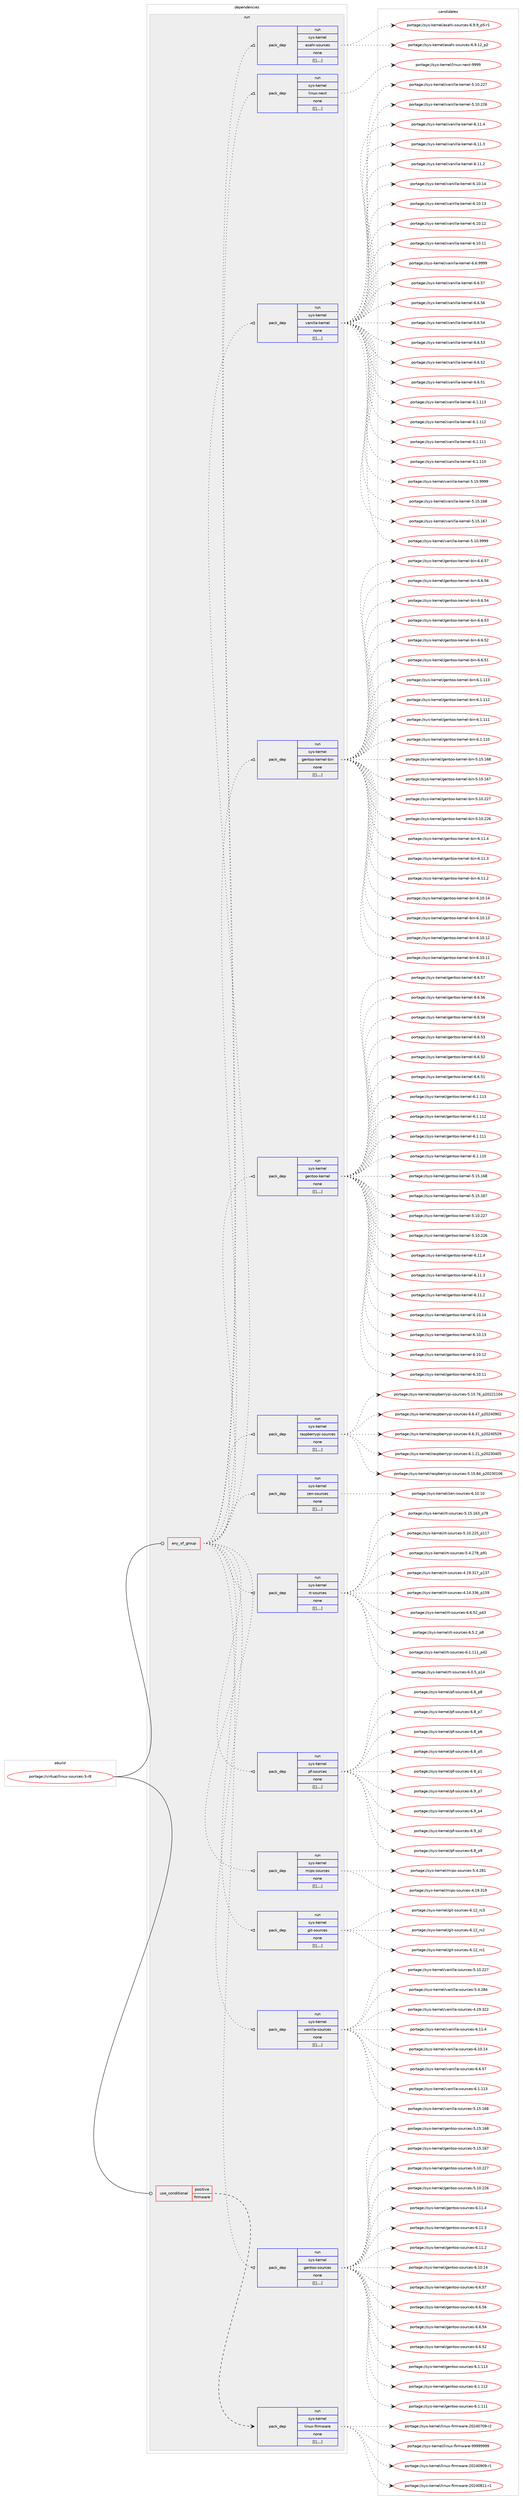 digraph prolog {

# *************
# Graph options
# *************

newrank=true;
concentrate=true;
compound=true;
graph [rankdir=LR,fontname=Helvetica,fontsize=10,ranksep=1.5];#, ranksep=2.5, nodesep=0.2];
edge  [arrowhead=vee];
node  [fontname=Helvetica,fontsize=10];

# **********
# The ebuild
# **********

subgraph cluster_leftcol {
color=gray;
label=<<i>ebuild</i>>;
id [label="portage://virtual/linux-sources-3-r8", color=red, width=4, href="../virtual/linux-sources-3-r8.svg"];
}

# ****************
# The dependencies
# ****************

subgraph cluster_midcol {
color=gray;
label=<<i>dependencies</i>>;
subgraph cluster_compile {
fillcolor="#eeeeee";
style=filled;
label=<<i>compile</i>>;
}
subgraph cluster_compileandrun {
fillcolor="#eeeeee";
style=filled;
label=<<i>compile and run</i>>;
}
subgraph cluster_run {
fillcolor="#eeeeee";
style=filled;
label=<<i>run</i>>;
subgraph any34 {
dependency1400 [label=<<TABLE BORDER="0" CELLBORDER="1" CELLSPACING="0" CELLPADDING="4"><TR><TD CELLPADDING="10">any_of_group</TD></TR></TABLE>>, shape=none, color=red];subgraph pack1113 {
dependency1401 [label=<<TABLE BORDER="0" CELLBORDER="1" CELLSPACING="0" CELLPADDING="4" WIDTH="220"><TR><TD ROWSPAN="6" CELLPADDING="30">pack_dep</TD></TR><TR><TD WIDTH="110">run</TD></TR><TR><TD>sys-kernel</TD></TR><TR><TD>gentoo-sources</TD></TR><TR><TD>none</TD></TR><TR><TD>[[],,,,]</TD></TR></TABLE>>, shape=none, color=blue];
}
dependency1400:e -> dependency1401:w [weight=20,style="dotted",arrowhead="oinv"];
subgraph pack1114 {
dependency1402 [label=<<TABLE BORDER="0" CELLBORDER="1" CELLSPACING="0" CELLPADDING="4" WIDTH="220"><TR><TD ROWSPAN="6" CELLPADDING="30">pack_dep</TD></TR><TR><TD WIDTH="110">run</TD></TR><TR><TD>sys-kernel</TD></TR><TR><TD>vanilla-sources</TD></TR><TR><TD>none</TD></TR><TR><TD>[[],,,,]</TD></TR></TABLE>>, shape=none, color=blue];
}
dependency1400:e -> dependency1402:w [weight=20,style="dotted",arrowhead="oinv"];
subgraph pack1115 {
dependency1403 [label=<<TABLE BORDER="0" CELLBORDER="1" CELLSPACING="0" CELLPADDING="4" WIDTH="220"><TR><TD ROWSPAN="6" CELLPADDING="30">pack_dep</TD></TR><TR><TD WIDTH="110">run</TD></TR><TR><TD>sys-kernel</TD></TR><TR><TD>git-sources</TD></TR><TR><TD>none</TD></TR><TR><TD>[[],,,,]</TD></TR></TABLE>>, shape=none, color=blue];
}
dependency1400:e -> dependency1403:w [weight=20,style="dotted",arrowhead="oinv"];
subgraph pack1116 {
dependency1404 [label=<<TABLE BORDER="0" CELLBORDER="1" CELLSPACING="0" CELLPADDING="4" WIDTH="220"><TR><TD ROWSPAN="6" CELLPADDING="30">pack_dep</TD></TR><TR><TD WIDTH="110">run</TD></TR><TR><TD>sys-kernel</TD></TR><TR><TD>mips-sources</TD></TR><TR><TD>none</TD></TR><TR><TD>[[],,,,]</TD></TR></TABLE>>, shape=none, color=blue];
}
dependency1400:e -> dependency1404:w [weight=20,style="dotted",arrowhead="oinv"];
subgraph pack1117 {
dependency1405 [label=<<TABLE BORDER="0" CELLBORDER="1" CELLSPACING="0" CELLPADDING="4" WIDTH="220"><TR><TD ROWSPAN="6" CELLPADDING="30">pack_dep</TD></TR><TR><TD WIDTH="110">run</TD></TR><TR><TD>sys-kernel</TD></TR><TR><TD>pf-sources</TD></TR><TR><TD>none</TD></TR><TR><TD>[[],,,,]</TD></TR></TABLE>>, shape=none, color=blue];
}
dependency1400:e -> dependency1405:w [weight=20,style="dotted",arrowhead="oinv"];
subgraph pack1118 {
dependency1406 [label=<<TABLE BORDER="0" CELLBORDER="1" CELLSPACING="0" CELLPADDING="4" WIDTH="220"><TR><TD ROWSPAN="6" CELLPADDING="30">pack_dep</TD></TR><TR><TD WIDTH="110">run</TD></TR><TR><TD>sys-kernel</TD></TR><TR><TD>rt-sources</TD></TR><TR><TD>none</TD></TR><TR><TD>[[],,,,]</TD></TR></TABLE>>, shape=none, color=blue];
}
dependency1400:e -> dependency1406:w [weight=20,style="dotted",arrowhead="oinv"];
subgraph pack1119 {
dependency1407 [label=<<TABLE BORDER="0" CELLBORDER="1" CELLSPACING="0" CELLPADDING="4" WIDTH="220"><TR><TD ROWSPAN="6" CELLPADDING="30">pack_dep</TD></TR><TR><TD WIDTH="110">run</TD></TR><TR><TD>sys-kernel</TD></TR><TR><TD>zen-sources</TD></TR><TR><TD>none</TD></TR><TR><TD>[[],,,,]</TD></TR></TABLE>>, shape=none, color=blue];
}
dependency1400:e -> dependency1407:w [weight=20,style="dotted",arrowhead="oinv"];
subgraph pack1120 {
dependency1408 [label=<<TABLE BORDER="0" CELLBORDER="1" CELLSPACING="0" CELLPADDING="4" WIDTH="220"><TR><TD ROWSPAN="6" CELLPADDING="30">pack_dep</TD></TR><TR><TD WIDTH="110">run</TD></TR><TR><TD>sys-kernel</TD></TR><TR><TD>raspberrypi-sources</TD></TR><TR><TD>none</TD></TR><TR><TD>[[],,,,]</TD></TR></TABLE>>, shape=none, color=blue];
}
dependency1400:e -> dependency1408:w [weight=20,style="dotted",arrowhead="oinv"];
subgraph pack1121 {
dependency1409 [label=<<TABLE BORDER="0" CELLBORDER="1" CELLSPACING="0" CELLPADDING="4" WIDTH="220"><TR><TD ROWSPAN="6" CELLPADDING="30">pack_dep</TD></TR><TR><TD WIDTH="110">run</TD></TR><TR><TD>sys-kernel</TD></TR><TR><TD>gentoo-kernel</TD></TR><TR><TD>none</TD></TR><TR><TD>[[],,,,]</TD></TR></TABLE>>, shape=none, color=blue];
}
dependency1400:e -> dependency1409:w [weight=20,style="dotted",arrowhead="oinv"];
subgraph pack1122 {
dependency1410 [label=<<TABLE BORDER="0" CELLBORDER="1" CELLSPACING="0" CELLPADDING="4" WIDTH="220"><TR><TD ROWSPAN="6" CELLPADDING="30">pack_dep</TD></TR><TR><TD WIDTH="110">run</TD></TR><TR><TD>sys-kernel</TD></TR><TR><TD>gentoo-kernel-bin</TD></TR><TR><TD>none</TD></TR><TR><TD>[[],,,,]</TD></TR></TABLE>>, shape=none, color=blue];
}
dependency1400:e -> dependency1410:w [weight=20,style="dotted",arrowhead="oinv"];
subgraph pack1123 {
dependency1411 [label=<<TABLE BORDER="0" CELLBORDER="1" CELLSPACING="0" CELLPADDING="4" WIDTH="220"><TR><TD ROWSPAN="6" CELLPADDING="30">pack_dep</TD></TR><TR><TD WIDTH="110">run</TD></TR><TR><TD>sys-kernel</TD></TR><TR><TD>vanilla-kernel</TD></TR><TR><TD>none</TD></TR><TR><TD>[[],,,,]</TD></TR></TABLE>>, shape=none, color=blue];
}
dependency1400:e -> dependency1411:w [weight=20,style="dotted",arrowhead="oinv"];
subgraph pack1124 {
dependency1412 [label=<<TABLE BORDER="0" CELLBORDER="1" CELLSPACING="0" CELLPADDING="4" WIDTH="220"><TR><TD ROWSPAN="6" CELLPADDING="30">pack_dep</TD></TR><TR><TD WIDTH="110">run</TD></TR><TR><TD>sys-kernel</TD></TR><TR><TD>linux-next</TD></TR><TR><TD>none</TD></TR><TR><TD>[[],,,,]</TD></TR></TABLE>>, shape=none, color=blue];
}
dependency1400:e -> dependency1412:w [weight=20,style="dotted",arrowhead="oinv"];
subgraph pack1125 {
dependency1413 [label=<<TABLE BORDER="0" CELLBORDER="1" CELLSPACING="0" CELLPADDING="4" WIDTH="220"><TR><TD ROWSPAN="6" CELLPADDING="30">pack_dep</TD></TR><TR><TD WIDTH="110">run</TD></TR><TR><TD>sys-kernel</TD></TR><TR><TD>asahi-sources</TD></TR><TR><TD>none</TD></TR><TR><TD>[[],,,,]</TD></TR></TABLE>>, shape=none, color=blue];
}
dependency1400:e -> dependency1413:w [weight=20,style="dotted",arrowhead="oinv"];
}
id:e -> dependency1400:w [weight=20,style="solid",arrowhead="odot"];
subgraph cond255 {
dependency1414 [label=<<TABLE BORDER="0" CELLBORDER="1" CELLSPACING="0" CELLPADDING="4"><TR><TD ROWSPAN="3" CELLPADDING="10">use_conditional</TD></TR><TR><TD>positive</TD></TR><TR><TD>firmware</TD></TR></TABLE>>, shape=none, color=red];
subgraph pack1126 {
dependency1415 [label=<<TABLE BORDER="0" CELLBORDER="1" CELLSPACING="0" CELLPADDING="4" WIDTH="220"><TR><TD ROWSPAN="6" CELLPADDING="30">pack_dep</TD></TR><TR><TD WIDTH="110">run</TD></TR><TR><TD>sys-kernel</TD></TR><TR><TD>linux-firmware</TD></TR><TR><TD>none</TD></TR><TR><TD>[[],,,,]</TD></TR></TABLE>>, shape=none, color=blue];
}
dependency1414:e -> dependency1415:w [weight=20,style="dashed",arrowhead="vee"];
}
id:e -> dependency1414:w [weight=20,style="solid",arrowhead="odot"];
}
}

# **************
# The candidates
# **************

subgraph cluster_choices {
rank=same;
color=gray;
label=<<i>candidates</i>>;

subgraph choice1113 {
color=black;
nodesep=1;
choice1151211154510710111411010110847103101110116111111451151111171149910111545544649494652 [label="portage://sys-kernel/gentoo-sources-6.11.4", color=red, width=4,href="../sys-kernel/gentoo-sources-6.11.4.svg"];
choice1151211154510710111411010110847103101110116111111451151111171149910111545544649494651 [label="portage://sys-kernel/gentoo-sources-6.11.3", color=red, width=4,href="../sys-kernel/gentoo-sources-6.11.3.svg"];
choice1151211154510710111411010110847103101110116111111451151111171149910111545544649494650 [label="portage://sys-kernel/gentoo-sources-6.11.2", color=red, width=4,href="../sys-kernel/gentoo-sources-6.11.2.svg"];
choice115121115451071011141101011084710310111011611111145115111117114991011154554464948464952 [label="portage://sys-kernel/gentoo-sources-6.10.14", color=red, width=4,href="../sys-kernel/gentoo-sources-6.10.14.svg"];
choice1151211154510710111411010110847103101110116111111451151111171149910111545544654465355 [label="portage://sys-kernel/gentoo-sources-6.6.57", color=red, width=4,href="../sys-kernel/gentoo-sources-6.6.57.svg"];
choice1151211154510710111411010110847103101110116111111451151111171149910111545544654465354 [label="portage://sys-kernel/gentoo-sources-6.6.56", color=red, width=4,href="../sys-kernel/gentoo-sources-6.6.56.svg"];
choice1151211154510710111411010110847103101110116111111451151111171149910111545544654465352 [label="portage://sys-kernel/gentoo-sources-6.6.54", color=red, width=4,href="../sys-kernel/gentoo-sources-6.6.54.svg"];
choice1151211154510710111411010110847103101110116111111451151111171149910111545544654465350 [label="portage://sys-kernel/gentoo-sources-6.6.52", color=red, width=4,href="../sys-kernel/gentoo-sources-6.6.52.svg"];
choice115121115451071011141101011084710310111011611111145115111117114991011154554464946494951 [label="portage://sys-kernel/gentoo-sources-6.1.113", color=red, width=4,href="../sys-kernel/gentoo-sources-6.1.113.svg"];
choice115121115451071011141101011084710310111011611111145115111117114991011154554464946494950 [label="portage://sys-kernel/gentoo-sources-6.1.112", color=red, width=4,href="../sys-kernel/gentoo-sources-6.1.112.svg"];
choice115121115451071011141101011084710310111011611111145115111117114991011154554464946494949 [label="portage://sys-kernel/gentoo-sources-6.1.111", color=red, width=4,href="../sys-kernel/gentoo-sources-6.1.111.svg"];
choice11512111545107101114110101108471031011101161111114511511111711499101115455346495346495456 [label="portage://sys-kernel/gentoo-sources-5.15.168", color=red, width=4,href="../sys-kernel/gentoo-sources-5.15.168.svg"];
choice11512111545107101114110101108471031011101161111114511511111711499101115455346495346495455 [label="portage://sys-kernel/gentoo-sources-5.15.167", color=red, width=4,href="../sys-kernel/gentoo-sources-5.15.167.svg"];
choice11512111545107101114110101108471031011101161111114511511111711499101115455346494846505055 [label="portage://sys-kernel/gentoo-sources-5.10.227", color=red, width=4,href="../sys-kernel/gentoo-sources-5.10.227.svg"];
choice11512111545107101114110101108471031011101161111114511511111711499101115455346494846505054 [label="portage://sys-kernel/gentoo-sources-5.10.226", color=red, width=4,href="../sys-kernel/gentoo-sources-5.10.226.svg"];
dependency1401:e -> choice1151211154510710111411010110847103101110116111111451151111171149910111545544649494652:w [style=dotted,weight="100"];
dependency1401:e -> choice1151211154510710111411010110847103101110116111111451151111171149910111545544649494651:w [style=dotted,weight="100"];
dependency1401:e -> choice1151211154510710111411010110847103101110116111111451151111171149910111545544649494650:w [style=dotted,weight="100"];
dependency1401:e -> choice115121115451071011141101011084710310111011611111145115111117114991011154554464948464952:w [style=dotted,weight="100"];
dependency1401:e -> choice1151211154510710111411010110847103101110116111111451151111171149910111545544654465355:w [style=dotted,weight="100"];
dependency1401:e -> choice1151211154510710111411010110847103101110116111111451151111171149910111545544654465354:w [style=dotted,weight="100"];
dependency1401:e -> choice1151211154510710111411010110847103101110116111111451151111171149910111545544654465352:w [style=dotted,weight="100"];
dependency1401:e -> choice1151211154510710111411010110847103101110116111111451151111171149910111545544654465350:w [style=dotted,weight="100"];
dependency1401:e -> choice115121115451071011141101011084710310111011611111145115111117114991011154554464946494951:w [style=dotted,weight="100"];
dependency1401:e -> choice115121115451071011141101011084710310111011611111145115111117114991011154554464946494950:w [style=dotted,weight="100"];
dependency1401:e -> choice115121115451071011141101011084710310111011611111145115111117114991011154554464946494949:w [style=dotted,weight="100"];
dependency1401:e -> choice11512111545107101114110101108471031011101161111114511511111711499101115455346495346495456:w [style=dotted,weight="100"];
dependency1401:e -> choice11512111545107101114110101108471031011101161111114511511111711499101115455346495346495455:w [style=dotted,weight="100"];
dependency1401:e -> choice11512111545107101114110101108471031011101161111114511511111711499101115455346494846505055:w [style=dotted,weight="100"];
dependency1401:e -> choice11512111545107101114110101108471031011101161111114511511111711499101115455346494846505054:w [style=dotted,weight="100"];
}
subgraph choice1114 {
color=black;
nodesep=1;
choice11512111545107101114110101108471189711010510810897451151111171149910111545544649494652 [label="portage://sys-kernel/vanilla-sources-6.11.4", color=red, width=4,href="../sys-kernel/vanilla-sources-6.11.4.svg"];
choice1151211154510710111411010110847118971101051081089745115111117114991011154554464948464952 [label="portage://sys-kernel/vanilla-sources-6.10.14", color=red, width=4,href="../sys-kernel/vanilla-sources-6.10.14.svg"];
choice11512111545107101114110101108471189711010510810897451151111171149910111545544654465355 [label="portage://sys-kernel/vanilla-sources-6.6.57", color=red, width=4,href="../sys-kernel/vanilla-sources-6.6.57.svg"];
choice1151211154510710111411010110847118971101051081089745115111117114991011154554464946494951 [label="portage://sys-kernel/vanilla-sources-6.1.113", color=red, width=4,href="../sys-kernel/vanilla-sources-6.1.113.svg"];
choice115121115451071011141101011084711897110105108108974511511111711499101115455346495346495456 [label="portage://sys-kernel/vanilla-sources-5.15.168", color=red, width=4,href="../sys-kernel/vanilla-sources-5.15.168.svg"];
choice115121115451071011141101011084711897110105108108974511511111711499101115455346494846505055 [label="portage://sys-kernel/vanilla-sources-5.10.227", color=red, width=4,href="../sys-kernel/vanilla-sources-5.10.227.svg"];
choice1151211154510710111411010110847118971101051081089745115111117114991011154553465246505652 [label="portage://sys-kernel/vanilla-sources-5.4.284", color=red, width=4,href="../sys-kernel/vanilla-sources-5.4.284.svg"];
choice115121115451071011141101011084711897110105108108974511511111711499101115455246495746515050 [label="portage://sys-kernel/vanilla-sources-4.19.322", color=red, width=4,href="../sys-kernel/vanilla-sources-4.19.322.svg"];
dependency1402:e -> choice11512111545107101114110101108471189711010510810897451151111171149910111545544649494652:w [style=dotted,weight="100"];
dependency1402:e -> choice1151211154510710111411010110847118971101051081089745115111117114991011154554464948464952:w [style=dotted,weight="100"];
dependency1402:e -> choice11512111545107101114110101108471189711010510810897451151111171149910111545544654465355:w [style=dotted,weight="100"];
dependency1402:e -> choice1151211154510710111411010110847118971101051081089745115111117114991011154554464946494951:w [style=dotted,weight="100"];
dependency1402:e -> choice115121115451071011141101011084711897110105108108974511511111711499101115455346495346495456:w [style=dotted,weight="100"];
dependency1402:e -> choice115121115451071011141101011084711897110105108108974511511111711499101115455346494846505055:w [style=dotted,weight="100"];
dependency1402:e -> choice1151211154510710111411010110847118971101051081089745115111117114991011154553465246505652:w [style=dotted,weight="100"];
dependency1402:e -> choice115121115451071011141101011084711897110105108108974511511111711499101115455246495746515050:w [style=dotted,weight="100"];
}
subgraph choice1115 {
color=black;
nodesep=1;
choice115121115451071011141101011084710310511645115111117114991011154554464950951149951 [label="portage://sys-kernel/git-sources-6.12_rc3", color=red, width=4,href="../sys-kernel/git-sources-6.12_rc3.svg"];
choice115121115451071011141101011084710310511645115111117114991011154554464950951149950 [label="portage://sys-kernel/git-sources-6.12_rc2", color=red, width=4,href="../sys-kernel/git-sources-6.12_rc2.svg"];
choice115121115451071011141101011084710310511645115111117114991011154554464950951149949 [label="portage://sys-kernel/git-sources-6.12_rc1", color=red, width=4,href="../sys-kernel/git-sources-6.12_rc1.svg"];
dependency1403:e -> choice115121115451071011141101011084710310511645115111117114991011154554464950951149951:w [style=dotted,weight="100"];
dependency1403:e -> choice115121115451071011141101011084710310511645115111117114991011154554464950951149950:w [style=dotted,weight="100"];
dependency1403:e -> choice115121115451071011141101011084710310511645115111117114991011154554464950951149949:w [style=dotted,weight="100"];
}
subgraph choice1116 {
color=black;
nodesep=1;
choice115121115451071011141101011084710910511211545115111117114991011154553465246505649 [label="portage://sys-kernel/mips-sources-5.4.281", color=red, width=4,href="../sys-kernel/mips-sources-5.4.281.svg"];
choice11512111545107101114110101108471091051121154511511111711499101115455246495746514957 [label="portage://sys-kernel/mips-sources-4.19.319", color=red, width=4,href="../sys-kernel/mips-sources-4.19.319.svg"];
dependency1404:e -> choice115121115451071011141101011084710910511211545115111117114991011154553465246505649:w [style=dotted,weight="100"];
dependency1404:e -> choice11512111545107101114110101108471091051121154511511111711499101115455246495746514957:w [style=dotted,weight="100"];
}
subgraph choice1117 {
color=black;
nodesep=1;
choice11512111545107101114110101108471121024511511111711499101115455446579511255 [label="portage://sys-kernel/pf-sources-6.9_p7", color=red, width=4,href="../sys-kernel/pf-sources-6.9_p7.svg"];
choice11512111545107101114110101108471121024511511111711499101115455446579511252 [label="portage://sys-kernel/pf-sources-6.9_p4", color=red, width=4,href="../sys-kernel/pf-sources-6.9_p4.svg"];
choice11512111545107101114110101108471121024511511111711499101115455446579511250 [label="portage://sys-kernel/pf-sources-6.9_p2", color=red, width=4,href="../sys-kernel/pf-sources-6.9_p2.svg"];
choice11512111545107101114110101108471121024511511111711499101115455446569511257 [label="portage://sys-kernel/pf-sources-6.8_p9", color=red, width=4,href="../sys-kernel/pf-sources-6.8_p9.svg"];
choice11512111545107101114110101108471121024511511111711499101115455446569511256 [label="portage://sys-kernel/pf-sources-6.8_p8", color=red, width=4,href="../sys-kernel/pf-sources-6.8_p8.svg"];
choice11512111545107101114110101108471121024511511111711499101115455446569511255 [label="portage://sys-kernel/pf-sources-6.8_p7", color=red, width=4,href="../sys-kernel/pf-sources-6.8_p7.svg"];
choice11512111545107101114110101108471121024511511111711499101115455446569511254 [label="portage://sys-kernel/pf-sources-6.8_p6", color=red, width=4,href="../sys-kernel/pf-sources-6.8_p6.svg"];
choice11512111545107101114110101108471121024511511111711499101115455446569511253 [label="portage://sys-kernel/pf-sources-6.8_p5", color=red, width=4,href="../sys-kernel/pf-sources-6.8_p5.svg"];
choice11512111545107101114110101108471121024511511111711499101115455446569511249 [label="portage://sys-kernel/pf-sources-6.8_p1", color=red, width=4,href="../sys-kernel/pf-sources-6.8_p1.svg"];
dependency1405:e -> choice11512111545107101114110101108471121024511511111711499101115455446579511255:w [style=dotted,weight="100"];
dependency1405:e -> choice11512111545107101114110101108471121024511511111711499101115455446579511252:w [style=dotted,weight="100"];
dependency1405:e -> choice11512111545107101114110101108471121024511511111711499101115455446579511250:w [style=dotted,weight="100"];
dependency1405:e -> choice11512111545107101114110101108471121024511511111711499101115455446569511257:w [style=dotted,weight="100"];
dependency1405:e -> choice11512111545107101114110101108471121024511511111711499101115455446569511256:w [style=dotted,weight="100"];
dependency1405:e -> choice11512111545107101114110101108471121024511511111711499101115455446569511255:w [style=dotted,weight="100"];
dependency1405:e -> choice11512111545107101114110101108471121024511511111711499101115455446569511254:w [style=dotted,weight="100"];
dependency1405:e -> choice11512111545107101114110101108471121024511511111711499101115455446569511253:w [style=dotted,weight="100"];
dependency1405:e -> choice11512111545107101114110101108471121024511511111711499101115455446569511249:w [style=dotted,weight="100"];
}
subgraph choice1118 {
color=black;
nodesep=1;
choice1151211154510710111411010110847114116451151111171149910111545544654465350951125251 [label="portage://sys-kernel/rt-sources-6.6.52_p43", color=red, width=4,href="../sys-kernel/rt-sources-6.6.52_p43.svg"];
choice115121115451071011141101011084711411645115111117114991011154554465346509511256 [label="portage://sys-kernel/rt-sources-6.5.2_p8", color=red, width=4,href="../sys-kernel/rt-sources-6.5.2_p8.svg"];
choice115121115451071011141101011084711411645115111117114991011154554464946494949951125250 [label="portage://sys-kernel/rt-sources-6.1.111_p42", color=red, width=4,href="../sys-kernel/rt-sources-6.1.111_p42.svg"];
choice11512111545107101114110101108471141164511511111711499101115455446484653951124952 [label="portage://sys-kernel/rt-sources-6.0.5_p14", color=red, width=4,href="../sys-kernel/rt-sources-6.0.5_p14.svg"];
choice11512111545107101114110101108471141164511511111711499101115455346495346495451951125556 [label="portage://sys-kernel/rt-sources-5.15.163_p78", color=red, width=4,href="../sys-kernel/rt-sources-5.15.163_p78.svg"];
choice1151211154510710111411010110847114116451151111171149910111545534649484650505395112494955 [label="portage://sys-kernel/rt-sources-5.10.225_p117", color=red, width=4,href="../sys-kernel/rt-sources-5.10.225_p117.svg"];
choice115121115451071011141101011084711411645115111117114991011154553465246505556951125749 [label="portage://sys-kernel/rt-sources-5.4.278_p91", color=red, width=4,href="../sys-kernel/rt-sources-5.4.278_p91.svg"];
choice1151211154510710111411010110847114116451151111171149910111545524649574651495595112495155 [label="portage://sys-kernel/rt-sources-4.19.317_p137", color=red, width=4,href="../sys-kernel/rt-sources-4.19.317_p137.svg"];
choice1151211154510710111411010110847114116451151111171149910111545524649524651515495112495357 [label="portage://sys-kernel/rt-sources-4.14.336_p159", color=red, width=4,href="../sys-kernel/rt-sources-4.14.336_p159.svg"];
dependency1406:e -> choice1151211154510710111411010110847114116451151111171149910111545544654465350951125251:w [style=dotted,weight="100"];
dependency1406:e -> choice115121115451071011141101011084711411645115111117114991011154554465346509511256:w [style=dotted,weight="100"];
dependency1406:e -> choice115121115451071011141101011084711411645115111117114991011154554464946494949951125250:w [style=dotted,weight="100"];
dependency1406:e -> choice11512111545107101114110101108471141164511511111711499101115455446484653951124952:w [style=dotted,weight="100"];
dependency1406:e -> choice11512111545107101114110101108471141164511511111711499101115455346495346495451951125556:w [style=dotted,weight="100"];
dependency1406:e -> choice1151211154510710111411010110847114116451151111171149910111545534649484650505395112494955:w [style=dotted,weight="100"];
dependency1406:e -> choice115121115451071011141101011084711411645115111117114991011154553465246505556951125749:w [style=dotted,weight="100"];
dependency1406:e -> choice1151211154510710111411010110847114116451151111171149910111545524649574651495595112495155:w [style=dotted,weight="100"];
dependency1406:e -> choice1151211154510710111411010110847114116451151111171149910111545524649524651515495112495357:w [style=dotted,weight="100"];
}
subgraph choice1119 {
color=black;
nodesep=1;
choice115121115451071011141101011084712210111045115111117114991011154554464948464948 [label="portage://sys-kernel/zen-sources-6.10.10", color=red, width=4,href="../sys-kernel/zen-sources-6.10.10.svg"];
dependency1407:e -> choice115121115451071011141101011084712210111045115111117114991011154554464948464948:w [style=dotted,weight="100"];
}
subgraph choice1120 {
color=black;
nodesep=1;
choice11512111545107101114110101108471149711511298101114114121112105451151111171149910111545544654465255951125048505248574850 [label="portage://sys-kernel/raspberrypi-sources-6.6.47_p20240902", color=red, width=4,href="../sys-kernel/raspberrypi-sources-6.6.47_p20240902.svg"];
choice11512111545107101114110101108471149711511298101114114121112105451151111171149910111545544654465149951125048505248535057 [label="portage://sys-kernel/raspberrypi-sources-6.6.31_p20240529", color=red, width=4,href="../sys-kernel/raspberrypi-sources-6.6.31_p20240529.svg"];
choice11512111545107101114110101108471149711511298101114114121112105451151111171149910111545544649465049951125048505148524853 [label="portage://sys-kernel/raspberrypi-sources-6.1.21_p20230405", color=red, width=4,href="../sys-kernel/raspberrypi-sources-6.1.21_p20230405.svg"];
choice1151211154510710111411010110847114971151129810111411412111210545115111117114991011154553464953465652951125048505148494854 [label="portage://sys-kernel/raspberrypi-sources-5.15.84_p20230106", color=red, width=4,href="../sys-kernel/raspberrypi-sources-5.15.84_p20230106.svg"];
choice1151211154510710111411010110847114971151129810111411412111210545115111117114991011154553464953465554951125048505049494852 [label="portage://sys-kernel/raspberrypi-sources-5.15.76_p20221104", color=red, width=4,href="../sys-kernel/raspberrypi-sources-5.15.76_p20221104.svg"];
dependency1408:e -> choice11512111545107101114110101108471149711511298101114114121112105451151111171149910111545544654465255951125048505248574850:w [style=dotted,weight="100"];
dependency1408:e -> choice11512111545107101114110101108471149711511298101114114121112105451151111171149910111545544654465149951125048505248535057:w [style=dotted,weight="100"];
dependency1408:e -> choice11512111545107101114110101108471149711511298101114114121112105451151111171149910111545544649465049951125048505148524853:w [style=dotted,weight="100"];
dependency1408:e -> choice1151211154510710111411010110847114971151129810111411412111210545115111117114991011154553464953465652951125048505148494854:w [style=dotted,weight="100"];
dependency1408:e -> choice1151211154510710111411010110847114971151129810111411412111210545115111117114991011154553464953465554951125048505049494852:w [style=dotted,weight="100"];
}
subgraph choice1121 {
color=black;
nodesep=1;
choice11512111545107101114110101108471031011101161111114510710111411010110845544649494652 [label="portage://sys-kernel/gentoo-kernel-6.11.4", color=red, width=4,href="../sys-kernel/gentoo-kernel-6.11.4.svg"];
choice11512111545107101114110101108471031011101161111114510710111411010110845544649494651 [label="portage://sys-kernel/gentoo-kernel-6.11.3", color=red, width=4,href="../sys-kernel/gentoo-kernel-6.11.3.svg"];
choice11512111545107101114110101108471031011101161111114510710111411010110845544649494650 [label="portage://sys-kernel/gentoo-kernel-6.11.2", color=red, width=4,href="../sys-kernel/gentoo-kernel-6.11.2.svg"];
choice1151211154510710111411010110847103101110116111111451071011141101011084554464948464952 [label="portage://sys-kernel/gentoo-kernel-6.10.14", color=red, width=4,href="../sys-kernel/gentoo-kernel-6.10.14.svg"];
choice1151211154510710111411010110847103101110116111111451071011141101011084554464948464951 [label="portage://sys-kernel/gentoo-kernel-6.10.13", color=red, width=4,href="../sys-kernel/gentoo-kernel-6.10.13.svg"];
choice1151211154510710111411010110847103101110116111111451071011141101011084554464948464950 [label="portage://sys-kernel/gentoo-kernel-6.10.12", color=red, width=4,href="../sys-kernel/gentoo-kernel-6.10.12.svg"];
choice1151211154510710111411010110847103101110116111111451071011141101011084554464948464949 [label="portage://sys-kernel/gentoo-kernel-6.10.11", color=red, width=4,href="../sys-kernel/gentoo-kernel-6.10.11.svg"];
choice11512111545107101114110101108471031011101161111114510710111411010110845544654465355 [label="portage://sys-kernel/gentoo-kernel-6.6.57", color=red, width=4,href="../sys-kernel/gentoo-kernel-6.6.57.svg"];
choice11512111545107101114110101108471031011101161111114510710111411010110845544654465354 [label="portage://sys-kernel/gentoo-kernel-6.6.56", color=red, width=4,href="../sys-kernel/gentoo-kernel-6.6.56.svg"];
choice11512111545107101114110101108471031011101161111114510710111411010110845544654465352 [label="portage://sys-kernel/gentoo-kernel-6.6.54", color=red, width=4,href="../sys-kernel/gentoo-kernel-6.6.54.svg"];
choice11512111545107101114110101108471031011101161111114510710111411010110845544654465351 [label="portage://sys-kernel/gentoo-kernel-6.6.53", color=red, width=4,href="../sys-kernel/gentoo-kernel-6.6.53.svg"];
choice11512111545107101114110101108471031011101161111114510710111411010110845544654465350 [label="portage://sys-kernel/gentoo-kernel-6.6.52", color=red, width=4,href="../sys-kernel/gentoo-kernel-6.6.52.svg"];
choice11512111545107101114110101108471031011101161111114510710111411010110845544654465349 [label="portage://sys-kernel/gentoo-kernel-6.6.51", color=red, width=4,href="../sys-kernel/gentoo-kernel-6.6.51.svg"];
choice1151211154510710111411010110847103101110116111111451071011141101011084554464946494951 [label="portage://sys-kernel/gentoo-kernel-6.1.113", color=red, width=4,href="../sys-kernel/gentoo-kernel-6.1.113.svg"];
choice1151211154510710111411010110847103101110116111111451071011141101011084554464946494950 [label="portage://sys-kernel/gentoo-kernel-6.1.112", color=red, width=4,href="../sys-kernel/gentoo-kernel-6.1.112.svg"];
choice1151211154510710111411010110847103101110116111111451071011141101011084554464946494949 [label="portage://sys-kernel/gentoo-kernel-6.1.111", color=red, width=4,href="../sys-kernel/gentoo-kernel-6.1.111.svg"];
choice1151211154510710111411010110847103101110116111111451071011141101011084554464946494948 [label="portage://sys-kernel/gentoo-kernel-6.1.110", color=red, width=4,href="../sys-kernel/gentoo-kernel-6.1.110.svg"];
choice115121115451071011141101011084710310111011611111145107101114110101108455346495346495456 [label="portage://sys-kernel/gentoo-kernel-5.15.168", color=red, width=4,href="../sys-kernel/gentoo-kernel-5.15.168.svg"];
choice115121115451071011141101011084710310111011611111145107101114110101108455346495346495455 [label="portage://sys-kernel/gentoo-kernel-5.15.167", color=red, width=4,href="../sys-kernel/gentoo-kernel-5.15.167.svg"];
choice115121115451071011141101011084710310111011611111145107101114110101108455346494846505055 [label="portage://sys-kernel/gentoo-kernel-5.10.227", color=red, width=4,href="../sys-kernel/gentoo-kernel-5.10.227.svg"];
choice115121115451071011141101011084710310111011611111145107101114110101108455346494846505054 [label="portage://sys-kernel/gentoo-kernel-5.10.226", color=red, width=4,href="../sys-kernel/gentoo-kernel-5.10.226.svg"];
dependency1409:e -> choice11512111545107101114110101108471031011101161111114510710111411010110845544649494652:w [style=dotted,weight="100"];
dependency1409:e -> choice11512111545107101114110101108471031011101161111114510710111411010110845544649494651:w [style=dotted,weight="100"];
dependency1409:e -> choice11512111545107101114110101108471031011101161111114510710111411010110845544649494650:w [style=dotted,weight="100"];
dependency1409:e -> choice1151211154510710111411010110847103101110116111111451071011141101011084554464948464952:w [style=dotted,weight="100"];
dependency1409:e -> choice1151211154510710111411010110847103101110116111111451071011141101011084554464948464951:w [style=dotted,weight="100"];
dependency1409:e -> choice1151211154510710111411010110847103101110116111111451071011141101011084554464948464950:w [style=dotted,weight="100"];
dependency1409:e -> choice1151211154510710111411010110847103101110116111111451071011141101011084554464948464949:w [style=dotted,weight="100"];
dependency1409:e -> choice11512111545107101114110101108471031011101161111114510710111411010110845544654465355:w [style=dotted,weight="100"];
dependency1409:e -> choice11512111545107101114110101108471031011101161111114510710111411010110845544654465354:w [style=dotted,weight="100"];
dependency1409:e -> choice11512111545107101114110101108471031011101161111114510710111411010110845544654465352:w [style=dotted,weight="100"];
dependency1409:e -> choice11512111545107101114110101108471031011101161111114510710111411010110845544654465351:w [style=dotted,weight="100"];
dependency1409:e -> choice11512111545107101114110101108471031011101161111114510710111411010110845544654465350:w [style=dotted,weight="100"];
dependency1409:e -> choice11512111545107101114110101108471031011101161111114510710111411010110845544654465349:w [style=dotted,weight="100"];
dependency1409:e -> choice1151211154510710111411010110847103101110116111111451071011141101011084554464946494951:w [style=dotted,weight="100"];
dependency1409:e -> choice1151211154510710111411010110847103101110116111111451071011141101011084554464946494950:w [style=dotted,weight="100"];
dependency1409:e -> choice1151211154510710111411010110847103101110116111111451071011141101011084554464946494949:w [style=dotted,weight="100"];
dependency1409:e -> choice1151211154510710111411010110847103101110116111111451071011141101011084554464946494948:w [style=dotted,weight="100"];
dependency1409:e -> choice115121115451071011141101011084710310111011611111145107101114110101108455346495346495456:w [style=dotted,weight="100"];
dependency1409:e -> choice115121115451071011141101011084710310111011611111145107101114110101108455346495346495455:w [style=dotted,weight="100"];
dependency1409:e -> choice115121115451071011141101011084710310111011611111145107101114110101108455346494846505055:w [style=dotted,weight="100"];
dependency1409:e -> choice115121115451071011141101011084710310111011611111145107101114110101108455346494846505054:w [style=dotted,weight="100"];
}
subgraph choice1122 {
color=black;
nodesep=1;
choice115121115451071011141101011084710310111011611111145107101114110101108459810511045544649494652 [label="portage://sys-kernel/gentoo-kernel-bin-6.11.4", color=red, width=4,href="../sys-kernel/gentoo-kernel-bin-6.11.4.svg"];
choice115121115451071011141101011084710310111011611111145107101114110101108459810511045544649494651 [label="portage://sys-kernel/gentoo-kernel-bin-6.11.3", color=red, width=4,href="../sys-kernel/gentoo-kernel-bin-6.11.3.svg"];
choice115121115451071011141101011084710310111011611111145107101114110101108459810511045544649494650 [label="portage://sys-kernel/gentoo-kernel-bin-6.11.2", color=red, width=4,href="../sys-kernel/gentoo-kernel-bin-6.11.2.svg"];
choice11512111545107101114110101108471031011101161111114510710111411010110845981051104554464948464952 [label="portage://sys-kernel/gentoo-kernel-bin-6.10.14", color=red, width=4,href="../sys-kernel/gentoo-kernel-bin-6.10.14.svg"];
choice11512111545107101114110101108471031011101161111114510710111411010110845981051104554464948464951 [label="portage://sys-kernel/gentoo-kernel-bin-6.10.13", color=red, width=4,href="../sys-kernel/gentoo-kernel-bin-6.10.13.svg"];
choice11512111545107101114110101108471031011101161111114510710111411010110845981051104554464948464950 [label="portage://sys-kernel/gentoo-kernel-bin-6.10.12", color=red, width=4,href="../sys-kernel/gentoo-kernel-bin-6.10.12.svg"];
choice11512111545107101114110101108471031011101161111114510710111411010110845981051104554464948464949 [label="portage://sys-kernel/gentoo-kernel-bin-6.10.11", color=red, width=4,href="../sys-kernel/gentoo-kernel-bin-6.10.11.svg"];
choice115121115451071011141101011084710310111011611111145107101114110101108459810511045544654465355 [label="portage://sys-kernel/gentoo-kernel-bin-6.6.57", color=red, width=4,href="../sys-kernel/gentoo-kernel-bin-6.6.57.svg"];
choice115121115451071011141101011084710310111011611111145107101114110101108459810511045544654465354 [label="portage://sys-kernel/gentoo-kernel-bin-6.6.56", color=red, width=4,href="../sys-kernel/gentoo-kernel-bin-6.6.56.svg"];
choice115121115451071011141101011084710310111011611111145107101114110101108459810511045544654465352 [label="portage://sys-kernel/gentoo-kernel-bin-6.6.54", color=red, width=4,href="../sys-kernel/gentoo-kernel-bin-6.6.54.svg"];
choice115121115451071011141101011084710310111011611111145107101114110101108459810511045544654465351 [label="portage://sys-kernel/gentoo-kernel-bin-6.6.53", color=red, width=4,href="../sys-kernel/gentoo-kernel-bin-6.6.53.svg"];
choice115121115451071011141101011084710310111011611111145107101114110101108459810511045544654465350 [label="portage://sys-kernel/gentoo-kernel-bin-6.6.52", color=red, width=4,href="../sys-kernel/gentoo-kernel-bin-6.6.52.svg"];
choice115121115451071011141101011084710310111011611111145107101114110101108459810511045544654465349 [label="portage://sys-kernel/gentoo-kernel-bin-6.6.51", color=red, width=4,href="../sys-kernel/gentoo-kernel-bin-6.6.51.svg"];
choice11512111545107101114110101108471031011101161111114510710111411010110845981051104554464946494951 [label="portage://sys-kernel/gentoo-kernel-bin-6.1.113", color=red, width=4,href="../sys-kernel/gentoo-kernel-bin-6.1.113.svg"];
choice11512111545107101114110101108471031011101161111114510710111411010110845981051104554464946494950 [label="portage://sys-kernel/gentoo-kernel-bin-6.1.112", color=red, width=4,href="../sys-kernel/gentoo-kernel-bin-6.1.112.svg"];
choice11512111545107101114110101108471031011101161111114510710111411010110845981051104554464946494949 [label="portage://sys-kernel/gentoo-kernel-bin-6.1.111", color=red, width=4,href="../sys-kernel/gentoo-kernel-bin-6.1.111.svg"];
choice11512111545107101114110101108471031011101161111114510710111411010110845981051104554464946494948 [label="portage://sys-kernel/gentoo-kernel-bin-6.1.110", color=red, width=4,href="../sys-kernel/gentoo-kernel-bin-6.1.110.svg"];
choice1151211154510710111411010110847103101110116111111451071011141101011084598105110455346495346495456 [label="portage://sys-kernel/gentoo-kernel-bin-5.15.168", color=red, width=4,href="../sys-kernel/gentoo-kernel-bin-5.15.168.svg"];
choice1151211154510710111411010110847103101110116111111451071011141101011084598105110455346495346495455 [label="portage://sys-kernel/gentoo-kernel-bin-5.15.167", color=red, width=4,href="../sys-kernel/gentoo-kernel-bin-5.15.167.svg"];
choice1151211154510710111411010110847103101110116111111451071011141101011084598105110455346494846505055 [label="portage://sys-kernel/gentoo-kernel-bin-5.10.227", color=red, width=4,href="../sys-kernel/gentoo-kernel-bin-5.10.227.svg"];
choice1151211154510710111411010110847103101110116111111451071011141101011084598105110455346494846505054 [label="portage://sys-kernel/gentoo-kernel-bin-5.10.226", color=red, width=4,href="../sys-kernel/gentoo-kernel-bin-5.10.226.svg"];
dependency1410:e -> choice115121115451071011141101011084710310111011611111145107101114110101108459810511045544649494652:w [style=dotted,weight="100"];
dependency1410:e -> choice115121115451071011141101011084710310111011611111145107101114110101108459810511045544649494651:w [style=dotted,weight="100"];
dependency1410:e -> choice115121115451071011141101011084710310111011611111145107101114110101108459810511045544649494650:w [style=dotted,weight="100"];
dependency1410:e -> choice11512111545107101114110101108471031011101161111114510710111411010110845981051104554464948464952:w [style=dotted,weight="100"];
dependency1410:e -> choice11512111545107101114110101108471031011101161111114510710111411010110845981051104554464948464951:w [style=dotted,weight="100"];
dependency1410:e -> choice11512111545107101114110101108471031011101161111114510710111411010110845981051104554464948464950:w [style=dotted,weight="100"];
dependency1410:e -> choice11512111545107101114110101108471031011101161111114510710111411010110845981051104554464948464949:w [style=dotted,weight="100"];
dependency1410:e -> choice115121115451071011141101011084710310111011611111145107101114110101108459810511045544654465355:w [style=dotted,weight="100"];
dependency1410:e -> choice115121115451071011141101011084710310111011611111145107101114110101108459810511045544654465354:w [style=dotted,weight="100"];
dependency1410:e -> choice115121115451071011141101011084710310111011611111145107101114110101108459810511045544654465352:w [style=dotted,weight="100"];
dependency1410:e -> choice115121115451071011141101011084710310111011611111145107101114110101108459810511045544654465351:w [style=dotted,weight="100"];
dependency1410:e -> choice115121115451071011141101011084710310111011611111145107101114110101108459810511045544654465350:w [style=dotted,weight="100"];
dependency1410:e -> choice115121115451071011141101011084710310111011611111145107101114110101108459810511045544654465349:w [style=dotted,weight="100"];
dependency1410:e -> choice11512111545107101114110101108471031011101161111114510710111411010110845981051104554464946494951:w [style=dotted,weight="100"];
dependency1410:e -> choice11512111545107101114110101108471031011101161111114510710111411010110845981051104554464946494950:w [style=dotted,weight="100"];
dependency1410:e -> choice11512111545107101114110101108471031011101161111114510710111411010110845981051104554464946494949:w [style=dotted,weight="100"];
dependency1410:e -> choice11512111545107101114110101108471031011101161111114510710111411010110845981051104554464946494948:w [style=dotted,weight="100"];
dependency1410:e -> choice1151211154510710111411010110847103101110116111111451071011141101011084598105110455346495346495456:w [style=dotted,weight="100"];
dependency1410:e -> choice1151211154510710111411010110847103101110116111111451071011141101011084598105110455346495346495455:w [style=dotted,weight="100"];
dependency1410:e -> choice1151211154510710111411010110847103101110116111111451071011141101011084598105110455346494846505055:w [style=dotted,weight="100"];
dependency1410:e -> choice1151211154510710111411010110847103101110116111111451071011141101011084598105110455346494846505054:w [style=dotted,weight="100"];
}
subgraph choice1123 {
color=black;
nodesep=1;
choice115121115451071011141101011084711897110105108108974510710111411010110845544649494652 [label="portage://sys-kernel/vanilla-kernel-6.11.4", color=red, width=4,href="../sys-kernel/vanilla-kernel-6.11.4.svg"];
choice115121115451071011141101011084711897110105108108974510710111411010110845544649494651 [label="portage://sys-kernel/vanilla-kernel-6.11.3", color=red, width=4,href="../sys-kernel/vanilla-kernel-6.11.3.svg"];
choice115121115451071011141101011084711897110105108108974510710111411010110845544649494650 [label="portage://sys-kernel/vanilla-kernel-6.11.2", color=red, width=4,href="../sys-kernel/vanilla-kernel-6.11.2.svg"];
choice11512111545107101114110101108471189711010510810897451071011141101011084554464948464952 [label="portage://sys-kernel/vanilla-kernel-6.10.14", color=red, width=4,href="../sys-kernel/vanilla-kernel-6.10.14.svg"];
choice11512111545107101114110101108471189711010510810897451071011141101011084554464948464951 [label="portage://sys-kernel/vanilla-kernel-6.10.13", color=red, width=4,href="../sys-kernel/vanilla-kernel-6.10.13.svg"];
choice11512111545107101114110101108471189711010510810897451071011141101011084554464948464950 [label="portage://sys-kernel/vanilla-kernel-6.10.12", color=red, width=4,href="../sys-kernel/vanilla-kernel-6.10.12.svg"];
choice11512111545107101114110101108471189711010510810897451071011141101011084554464948464949 [label="portage://sys-kernel/vanilla-kernel-6.10.11", color=red, width=4,href="../sys-kernel/vanilla-kernel-6.10.11.svg"];
choice1151211154510710111411010110847118971101051081089745107101114110101108455446544657575757 [label="portage://sys-kernel/vanilla-kernel-6.6.9999", color=red, width=4,href="../sys-kernel/vanilla-kernel-6.6.9999.svg"];
choice115121115451071011141101011084711897110105108108974510710111411010110845544654465355 [label="portage://sys-kernel/vanilla-kernel-6.6.57", color=red, width=4,href="../sys-kernel/vanilla-kernel-6.6.57.svg"];
choice115121115451071011141101011084711897110105108108974510710111411010110845544654465354 [label="portage://sys-kernel/vanilla-kernel-6.6.56", color=red, width=4,href="../sys-kernel/vanilla-kernel-6.6.56.svg"];
choice115121115451071011141101011084711897110105108108974510710111411010110845544654465352 [label="portage://sys-kernel/vanilla-kernel-6.6.54", color=red, width=4,href="../sys-kernel/vanilla-kernel-6.6.54.svg"];
choice115121115451071011141101011084711897110105108108974510710111411010110845544654465351 [label="portage://sys-kernel/vanilla-kernel-6.6.53", color=red, width=4,href="../sys-kernel/vanilla-kernel-6.6.53.svg"];
choice115121115451071011141101011084711897110105108108974510710111411010110845544654465350 [label="portage://sys-kernel/vanilla-kernel-6.6.52", color=red, width=4,href="../sys-kernel/vanilla-kernel-6.6.52.svg"];
choice115121115451071011141101011084711897110105108108974510710111411010110845544654465349 [label="portage://sys-kernel/vanilla-kernel-6.6.51", color=red, width=4,href="../sys-kernel/vanilla-kernel-6.6.51.svg"];
choice11512111545107101114110101108471189711010510810897451071011141101011084554464946494951 [label="portage://sys-kernel/vanilla-kernel-6.1.113", color=red, width=4,href="../sys-kernel/vanilla-kernel-6.1.113.svg"];
choice11512111545107101114110101108471189711010510810897451071011141101011084554464946494950 [label="portage://sys-kernel/vanilla-kernel-6.1.112", color=red, width=4,href="../sys-kernel/vanilla-kernel-6.1.112.svg"];
choice11512111545107101114110101108471189711010510810897451071011141101011084554464946494949 [label="portage://sys-kernel/vanilla-kernel-6.1.111", color=red, width=4,href="../sys-kernel/vanilla-kernel-6.1.111.svg"];
choice11512111545107101114110101108471189711010510810897451071011141101011084554464946494948 [label="portage://sys-kernel/vanilla-kernel-6.1.110", color=red, width=4,href="../sys-kernel/vanilla-kernel-6.1.110.svg"];
choice115121115451071011141101011084711897110105108108974510710111411010110845534649534657575757 [label="portage://sys-kernel/vanilla-kernel-5.15.9999", color=red, width=4,href="../sys-kernel/vanilla-kernel-5.15.9999.svg"];
choice1151211154510710111411010110847118971101051081089745107101114110101108455346495346495456 [label="portage://sys-kernel/vanilla-kernel-5.15.168", color=red, width=4,href="../sys-kernel/vanilla-kernel-5.15.168.svg"];
choice1151211154510710111411010110847118971101051081089745107101114110101108455346495346495455 [label="portage://sys-kernel/vanilla-kernel-5.15.167", color=red, width=4,href="../sys-kernel/vanilla-kernel-5.15.167.svg"];
choice115121115451071011141101011084711897110105108108974510710111411010110845534649484657575757 [label="portage://sys-kernel/vanilla-kernel-5.10.9999", color=red, width=4,href="../sys-kernel/vanilla-kernel-5.10.9999.svg"];
choice1151211154510710111411010110847118971101051081089745107101114110101108455346494846505055 [label="portage://sys-kernel/vanilla-kernel-5.10.227", color=red, width=4,href="../sys-kernel/vanilla-kernel-5.10.227.svg"];
choice1151211154510710111411010110847118971101051081089745107101114110101108455346494846505054 [label="portage://sys-kernel/vanilla-kernel-5.10.226", color=red, width=4,href="../sys-kernel/vanilla-kernel-5.10.226.svg"];
dependency1411:e -> choice115121115451071011141101011084711897110105108108974510710111411010110845544649494652:w [style=dotted,weight="100"];
dependency1411:e -> choice115121115451071011141101011084711897110105108108974510710111411010110845544649494651:w [style=dotted,weight="100"];
dependency1411:e -> choice115121115451071011141101011084711897110105108108974510710111411010110845544649494650:w [style=dotted,weight="100"];
dependency1411:e -> choice11512111545107101114110101108471189711010510810897451071011141101011084554464948464952:w [style=dotted,weight="100"];
dependency1411:e -> choice11512111545107101114110101108471189711010510810897451071011141101011084554464948464951:w [style=dotted,weight="100"];
dependency1411:e -> choice11512111545107101114110101108471189711010510810897451071011141101011084554464948464950:w [style=dotted,weight="100"];
dependency1411:e -> choice11512111545107101114110101108471189711010510810897451071011141101011084554464948464949:w [style=dotted,weight="100"];
dependency1411:e -> choice1151211154510710111411010110847118971101051081089745107101114110101108455446544657575757:w [style=dotted,weight="100"];
dependency1411:e -> choice115121115451071011141101011084711897110105108108974510710111411010110845544654465355:w [style=dotted,weight="100"];
dependency1411:e -> choice115121115451071011141101011084711897110105108108974510710111411010110845544654465354:w [style=dotted,weight="100"];
dependency1411:e -> choice115121115451071011141101011084711897110105108108974510710111411010110845544654465352:w [style=dotted,weight="100"];
dependency1411:e -> choice115121115451071011141101011084711897110105108108974510710111411010110845544654465351:w [style=dotted,weight="100"];
dependency1411:e -> choice115121115451071011141101011084711897110105108108974510710111411010110845544654465350:w [style=dotted,weight="100"];
dependency1411:e -> choice115121115451071011141101011084711897110105108108974510710111411010110845544654465349:w [style=dotted,weight="100"];
dependency1411:e -> choice11512111545107101114110101108471189711010510810897451071011141101011084554464946494951:w [style=dotted,weight="100"];
dependency1411:e -> choice11512111545107101114110101108471189711010510810897451071011141101011084554464946494950:w [style=dotted,weight="100"];
dependency1411:e -> choice11512111545107101114110101108471189711010510810897451071011141101011084554464946494949:w [style=dotted,weight="100"];
dependency1411:e -> choice11512111545107101114110101108471189711010510810897451071011141101011084554464946494948:w [style=dotted,weight="100"];
dependency1411:e -> choice115121115451071011141101011084711897110105108108974510710111411010110845534649534657575757:w [style=dotted,weight="100"];
dependency1411:e -> choice1151211154510710111411010110847118971101051081089745107101114110101108455346495346495456:w [style=dotted,weight="100"];
dependency1411:e -> choice1151211154510710111411010110847118971101051081089745107101114110101108455346495346495455:w [style=dotted,weight="100"];
dependency1411:e -> choice115121115451071011141101011084711897110105108108974510710111411010110845534649484657575757:w [style=dotted,weight="100"];
dependency1411:e -> choice1151211154510710111411010110847118971101051081089745107101114110101108455346494846505055:w [style=dotted,weight="100"];
dependency1411:e -> choice1151211154510710111411010110847118971101051081089745107101114110101108455346494846505054:w [style=dotted,weight="100"];
}
subgraph choice1124 {
color=black;
nodesep=1;
choice1151211154510710111411010110847108105110117120451101011201164557575757 [label="portage://sys-kernel/linux-next-9999", color=red, width=4,href="../sys-kernel/linux-next-9999.svg"];
dependency1412:e -> choice1151211154510710111411010110847108105110117120451101011201164557575757:w [style=dotted,weight="100"];
}
subgraph choice1125 {
color=black;
nodesep=1;
choice115121115451071011141101011084797115971041054511511111711499101115455446574649509511250 [label="portage://sys-kernel/asahi-sources-6.9.12_p2", color=red, width=4,href="../sys-kernel/asahi-sources-6.9.12_p2.svg"];
choice11512111545107101114110101108479711597104105451151111171149910111545544657465795112534511449 [label="portage://sys-kernel/asahi-sources-6.9.9_p5-r1", color=red, width=4,href="../sys-kernel/asahi-sources-6.9.9_p5-r1.svg"];
dependency1413:e -> choice115121115451071011141101011084797115971041054511511111711499101115455446574649509511250:w [style=dotted,weight="100"];
dependency1413:e -> choice11512111545107101114110101108479711597104105451151111171149910111545544657465795112534511449:w [style=dotted,weight="100"];
}
subgraph choice1126 {
color=black;
nodesep=1;
choice11512111545107101114110101108471081051101171204510210511410911997114101455757575757575757 [label="portage://sys-kernel/linux-firmware-99999999", color=red, width=4,href="../sys-kernel/linux-firmware-99999999.svg"];
choice115121115451071011141101011084710810511011712045102105114109119971141014550485052485748574511449 [label="portage://sys-kernel/linux-firmware-20240909-r1", color=red, width=4,href="../sys-kernel/linux-firmware-20240909-r1.svg"];
choice115121115451071011141101011084710810511011712045102105114109119971141014550485052485649494511449 [label="portage://sys-kernel/linux-firmware-20240811-r1", color=red, width=4,href="../sys-kernel/linux-firmware-20240811-r1.svg"];
choice115121115451071011141101011084710810511011712045102105114109119971141014550485052485548574511450 [label="portage://sys-kernel/linux-firmware-20240709-r2", color=red, width=4,href="../sys-kernel/linux-firmware-20240709-r2.svg"];
dependency1415:e -> choice11512111545107101114110101108471081051101171204510210511410911997114101455757575757575757:w [style=dotted,weight="100"];
dependency1415:e -> choice115121115451071011141101011084710810511011712045102105114109119971141014550485052485748574511449:w [style=dotted,weight="100"];
dependency1415:e -> choice115121115451071011141101011084710810511011712045102105114109119971141014550485052485649494511449:w [style=dotted,weight="100"];
dependency1415:e -> choice115121115451071011141101011084710810511011712045102105114109119971141014550485052485548574511450:w [style=dotted,weight="100"];
}
}

}
